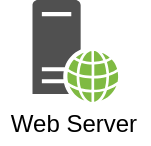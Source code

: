 <mxfile version="14.6.13" type="device"><diagram id="awV_-6oh94Dqs_X3YA6B" name="Seite-1"><mxGraphModel dx="1086" dy="966" grid="1" gridSize="10" guides="1" tooltips="1" connect="1" arrows="1" fold="1" page="1" pageScale="1" pageWidth="827" pageHeight="1169" math="0" shadow="0"><root><mxCell id="0"/><mxCell id="1" parent="0"/><mxCell id="zbsWsw_8IWLUcqviU9_9-1" value="" style="group" vertex="1" connectable="0" parent="1"><mxGeometry x="40" y="40" width="74.25" height="72" as="geometry"/></mxCell><mxCell id="zbsWsw_8IWLUcqviU9_9-2" value="Web Server" style="text;html=1;strokeColor=none;fillColor=none;align=center;verticalAlign=middle;whiteSpace=wrap;rounded=0;" vertex="1" parent="zbsWsw_8IWLUcqviU9_9-1"><mxGeometry y="52" width="74.25" height="20" as="geometry"/></mxCell><mxCell id="zbsWsw_8IWLUcqviU9_9-3" value="" style="pointerEvents=1;shadow=0;dashed=0;html=1;strokeColor=none;fillColor=#505050;labelPosition=center;verticalLabelPosition=bottom;verticalAlign=top;outlineConnect=0;align=center;shape=mxgraph.office.servers.web_server_green;aspect=fixed;" vertex="1" parent="zbsWsw_8IWLUcqviU9_9-1"><mxGeometry x="16.25" width="42.96" height="51" as="geometry"/></mxCell></root></mxGraphModel></diagram></mxfile>